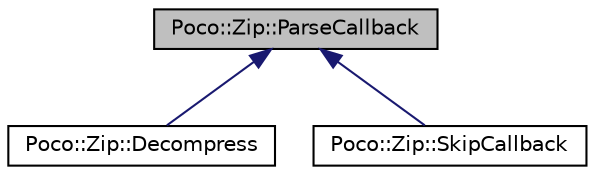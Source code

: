digraph "Poco::Zip::ParseCallback"
{
 // LATEX_PDF_SIZE
  edge [fontname="Helvetica",fontsize="10",labelfontname="Helvetica",labelfontsize="10"];
  node [fontname="Helvetica",fontsize="10",shape=record];
  Node1 [label="Poco::Zip::ParseCallback",height=0.2,width=0.4,color="black", fillcolor="grey75", style="filled", fontcolor="black",tooltip="Interface for callbacks to handle ZipData."];
  Node1 -> Node2 [dir="back",color="midnightblue",fontsize="10",style="solid"];
  Node2 [label="Poco::Zip::Decompress",height=0.2,width=0.4,color="black", fillcolor="white", style="filled",URL="$classPoco_1_1Zip_1_1Decompress.html",tooltip="Decompress extracts files from zip files, can be used to extract single files or all files."];
  Node1 -> Node3 [dir="back",color="midnightblue",fontsize="10",style="solid"];
  Node3 [label="Poco::Zip::SkipCallback",height=0.2,width=0.4,color="black", fillcolor="white", style="filled",URL="$classPoco_1_1Zip_1_1SkipCallback.html",tooltip="A SkipCallback simply skips over the data."];
}
